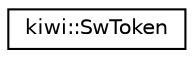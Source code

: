 digraph "Graphical Class Hierarchy"
{
 // LATEX_PDF_SIZE
  edge [fontname="Helvetica",fontsize="10",labelfontname="Helvetica",labelfontsize="10"];
  node [fontname="Helvetica",fontsize="10",shape=record];
  rankdir="LR";
  Node0 [label="kiwi::SwToken",height=0.2,width=0.4,color="black", fillcolor="white", style="filled",URL="$structkiwi_1_1SwToken.html",tooltip=" "];
}
